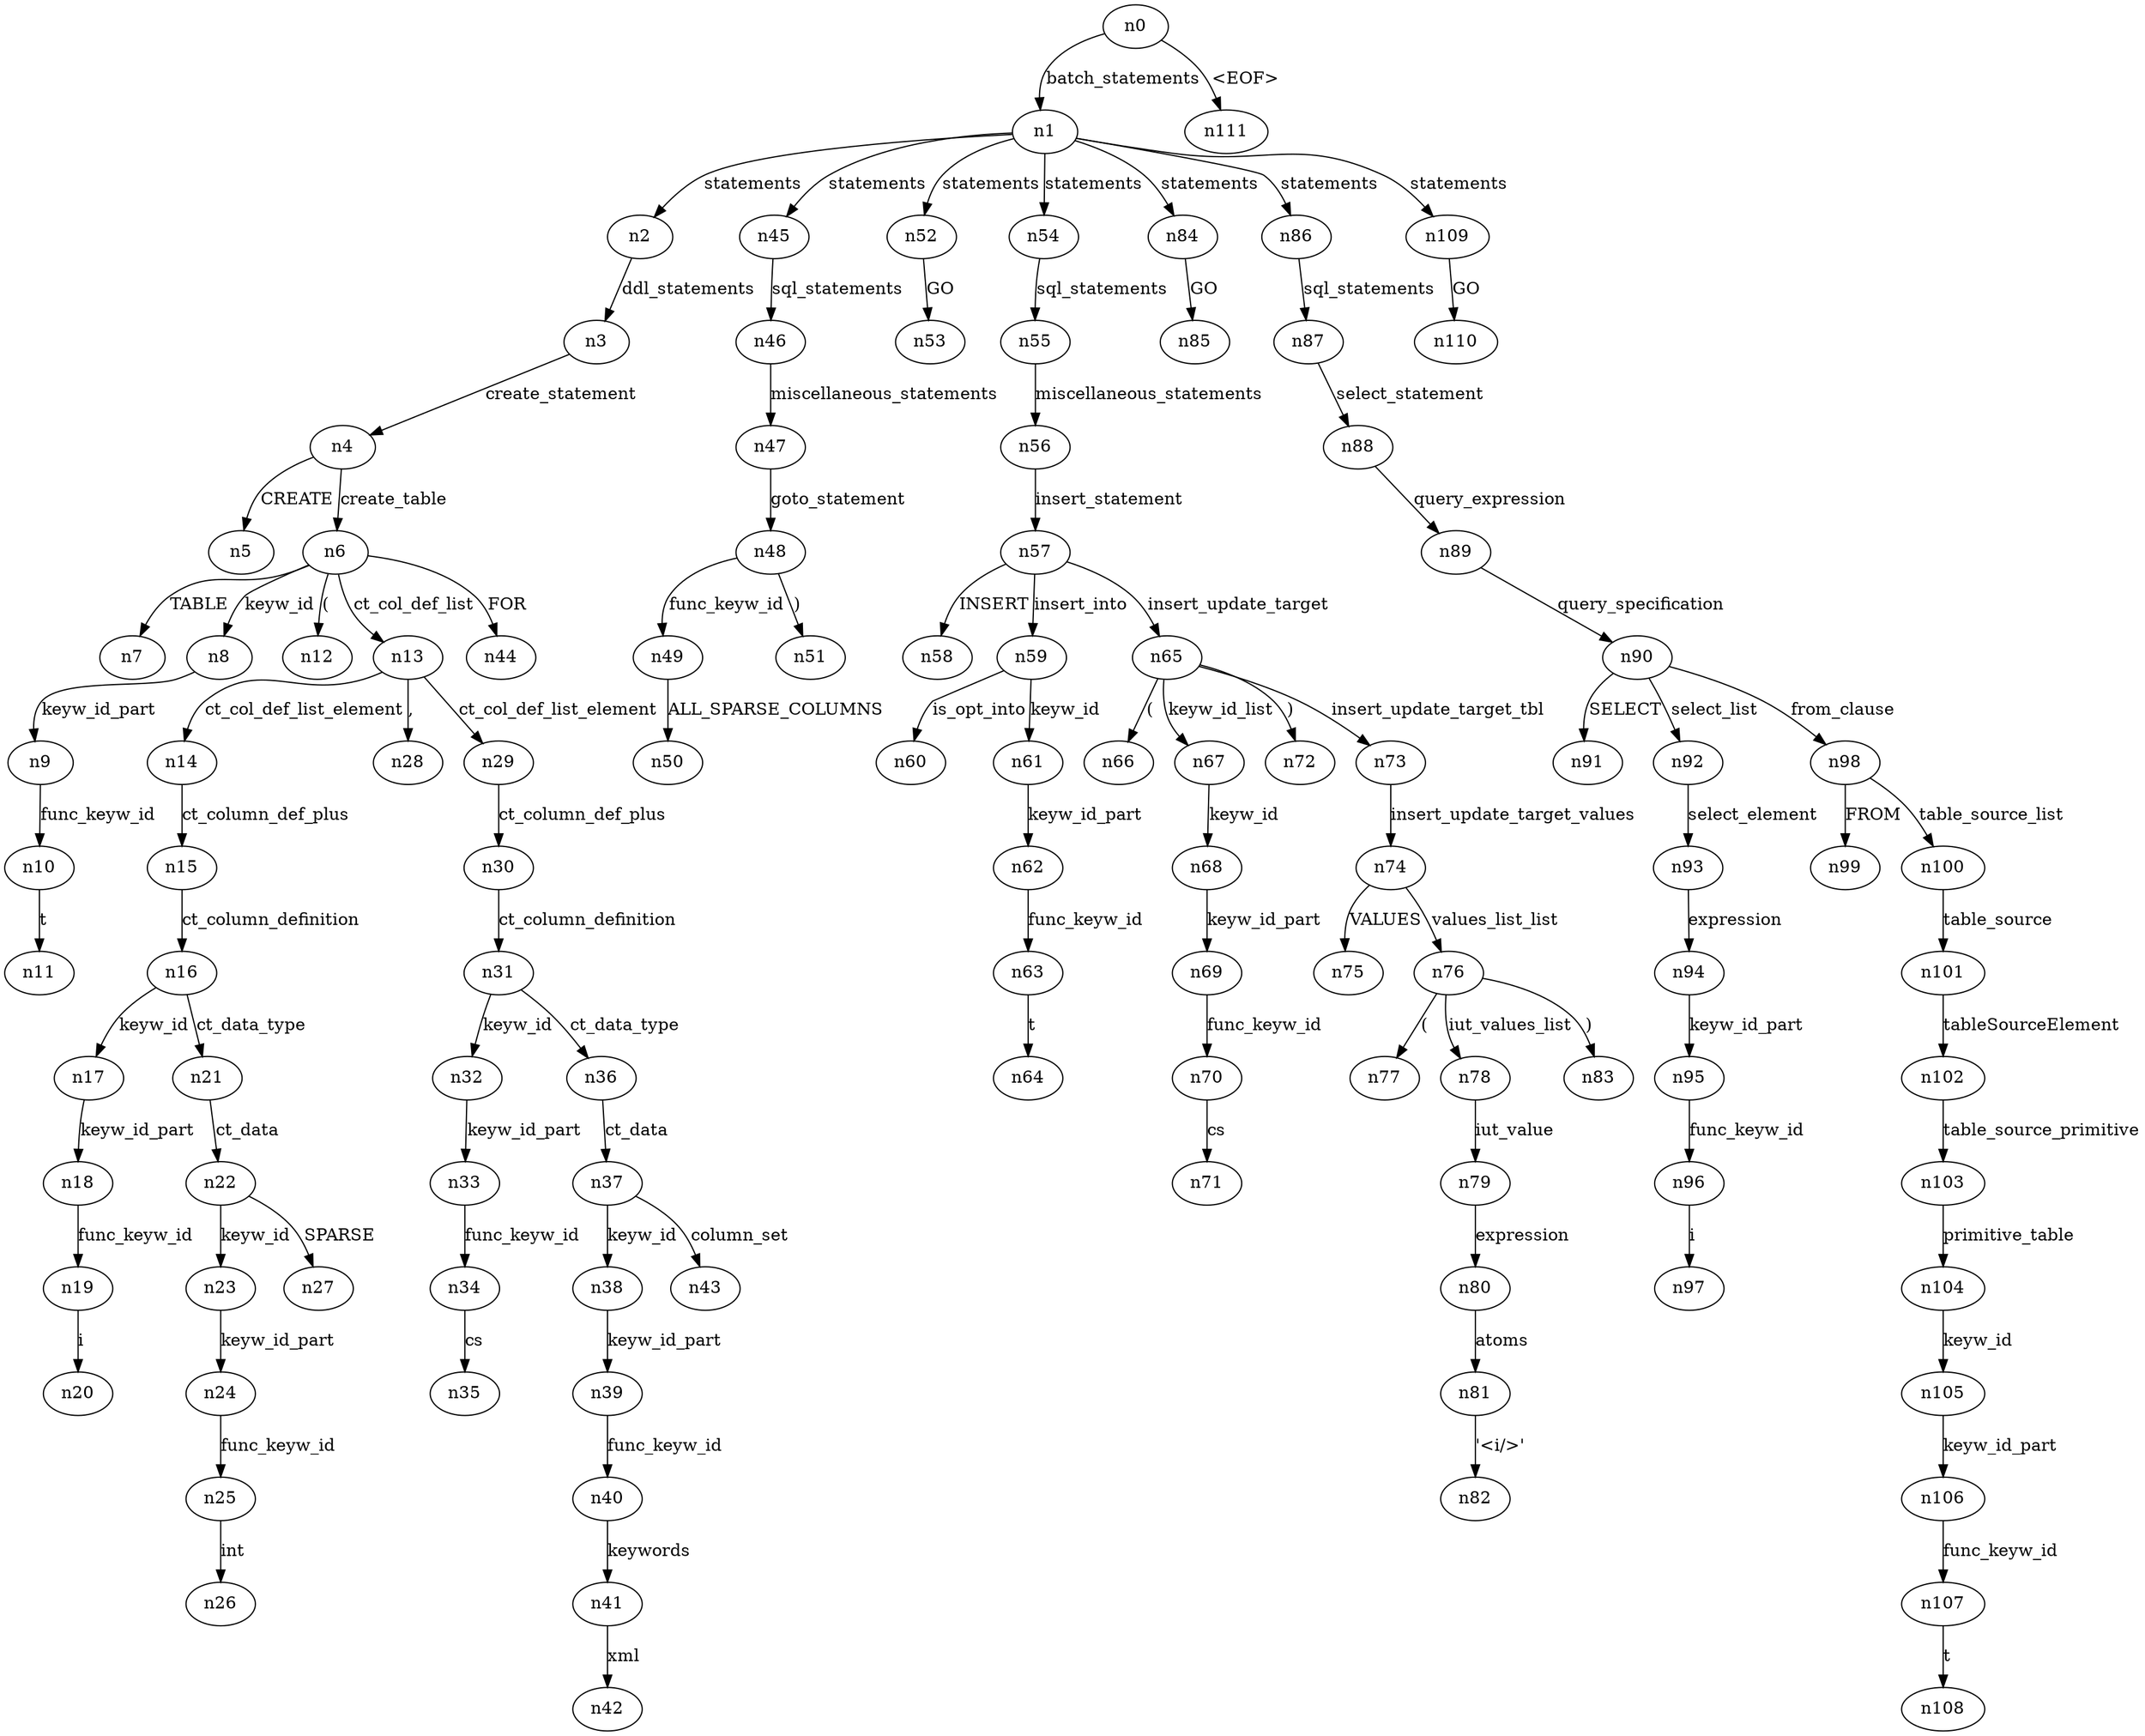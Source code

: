 digraph ParseTree {
  n0 -> n1 [label="batch_statements"];
  n1 -> n2 [label="statements"];
  n2 -> n3 [label="ddl_statements"];
  n3 -> n4 [label="create_statement"];
  n4 -> n5 [label="CREATE"];
  n4 -> n6 [label="create_table"];
  n6 -> n7 [label="TABLE"];
  n6 -> n8 [label="keyw_id"];
  n8 -> n9 [label="keyw_id_part"];
  n9 -> n10 [label="func_keyw_id"];
  n10 -> n11 [label="t"];
  n6 -> n12 [label="("];
  n6 -> n13 [label="ct_col_def_list"];
  n13 -> n14 [label="ct_col_def_list_element"];
  n14 -> n15 [label="ct_column_def_plus"];
  n15 -> n16 [label="ct_column_definition"];
  n16 -> n17 [label="keyw_id"];
  n17 -> n18 [label="keyw_id_part"];
  n18 -> n19 [label="func_keyw_id"];
  n19 -> n20 [label="i"];
  n16 -> n21 [label="ct_data_type"];
  n21 -> n22 [label="ct_data"];
  n22 -> n23 [label="keyw_id"];
  n23 -> n24 [label="keyw_id_part"];
  n24 -> n25 [label="func_keyw_id"];
  n25 -> n26 [label="int"];
  n22 -> n27 [label="SPARSE"];
  n13 -> n28 [label=","];
  n13 -> n29 [label="ct_col_def_list_element"];
  n29 -> n30 [label="ct_column_def_plus"];
  n30 -> n31 [label="ct_column_definition"];
  n31 -> n32 [label="keyw_id"];
  n32 -> n33 [label="keyw_id_part"];
  n33 -> n34 [label="func_keyw_id"];
  n34 -> n35 [label="cs"];
  n31 -> n36 [label="ct_data_type"];
  n36 -> n37 [label="ct_data"];
  n37 -> n38 [label="keyw_id"];
  n38 -> n39 [label="keyw_id_part"];
  n39 -> n40 [label="func_keyw_id"];
  n40 -> n41 [label="keywords"];
  n41 -> n42 [label="xml"];
  n37 -> n43 [label="column_set"];
  n6 -> n44 [label="FOR"];
  n1 -> n45 [label="statements"];
  n45 -> n46 [label="sql_statements"];
  n46 -> n47 [label="miscellaneous_statements"];
  n47 -> n48 [label="goto_statement"];
  n48 -> n49 [label="func_keyw_id"];
  n49 -> n50 [label="ALL_SPARSE_COLUMNS"];
  n48 -> n51 [label=")"];
  n1 -> n52 [label="statements"];
  n52 -> n53 [label="GO"];
  n1 -> n54 [label="statements"];
  n54 -> n55 [label="sql_statements"];
  n55 -> n56 [label="miscellaneous_statements"];
  n56 -> n57 [label="insert_statement"];
  n57 -> n58 [label="INSERT"];
  n57 -> n59 [label="insert_into"];
  n59 -> n60 [label="is_opt_into"];
  n59 -> n61 [label="keyw_id"];
  n61 -> n62 [label="keyw_id_part"];
  n62 -> n63 [label="func_keyw_id"];
  n63 -> n64 [label="t"];
  n57 -> n65 [label="insert_update_target"];
  n65 -> n66 [label="("];
  n65 -> n67 [label="keyw_id_list"];
  n67 -> n68 [label="keyw_id"];
  n68 -> n69 [label="keyw_id_part"];
  n69 -> n70 [label="func_keyw_id"];
  n70 -> n71 [label="cs"];
  n65 -> n72 [label=")"];
  n65 -> n73 [label="insert_update_target_tbl"];
  n73 -> n74 [label="insert_update_target_values"];
  n74 -> n75 [label="VALUES"];
  n74 -> n76 [label="values_list_list"];
  n76 -> n77 [label="("];
  n76 -> n78 [label="iut_values_list"];
  n78 -> n79 [label="iut_value"];
  n79 -> n80 [label="expression"];
  n80 -> n81 [label="atoms"];
  n81 -> n82 [label="'<i/>'"];
  n76 -> n83 [label=")"];
  n1 -> n84 [label="statements"];
  n84 -> n85 [label="GO"];
  n1 -> n86 [label="statements"];
  n86 -> n87 [label="sql_statements"];
  n87 -> n88 [label="select_statement"];
  n88 -> n89 [label="query_expression"];
  n89 -> n90 [label="query_specification"];
  n90 -> n91 [label="SELECT"];
  n90 -> n92 [label="select_list"];
  n92 -> n93 [label="select_element"];
  n93 -> n94 [label="expression"];
  n94 -> n95 [label="keyw_id_part"];
  n95 -> n96 [label="func_keyw_id"];
  n96 -> n97 [label="i"];
  n90 -> n98 [label="from_clause"];
  n98 -> n99 [label="FROM"];
  n98 -> n100 [label="table_source_list"];
  n100 -> n101 [label="table_source"];
  n101 -> n102 [label="tableSourceElement"];
  n102 -> n103 [label="table_source_primitive"];
  n103 -> n104 [label="primitive_table"];
  n104 -> n105 [label="keyw_id"];
  n105 -> n106 [label="keyw_id_part"];
  n106 -> n107 [label="func_keyw_id"];
  n107 -> n108 [label="t"];
  n1 -> n109 [label="statements"];
  n109 -> n110 [label="GO"];
  n0 -> n111 [label="<EOF>"];
}